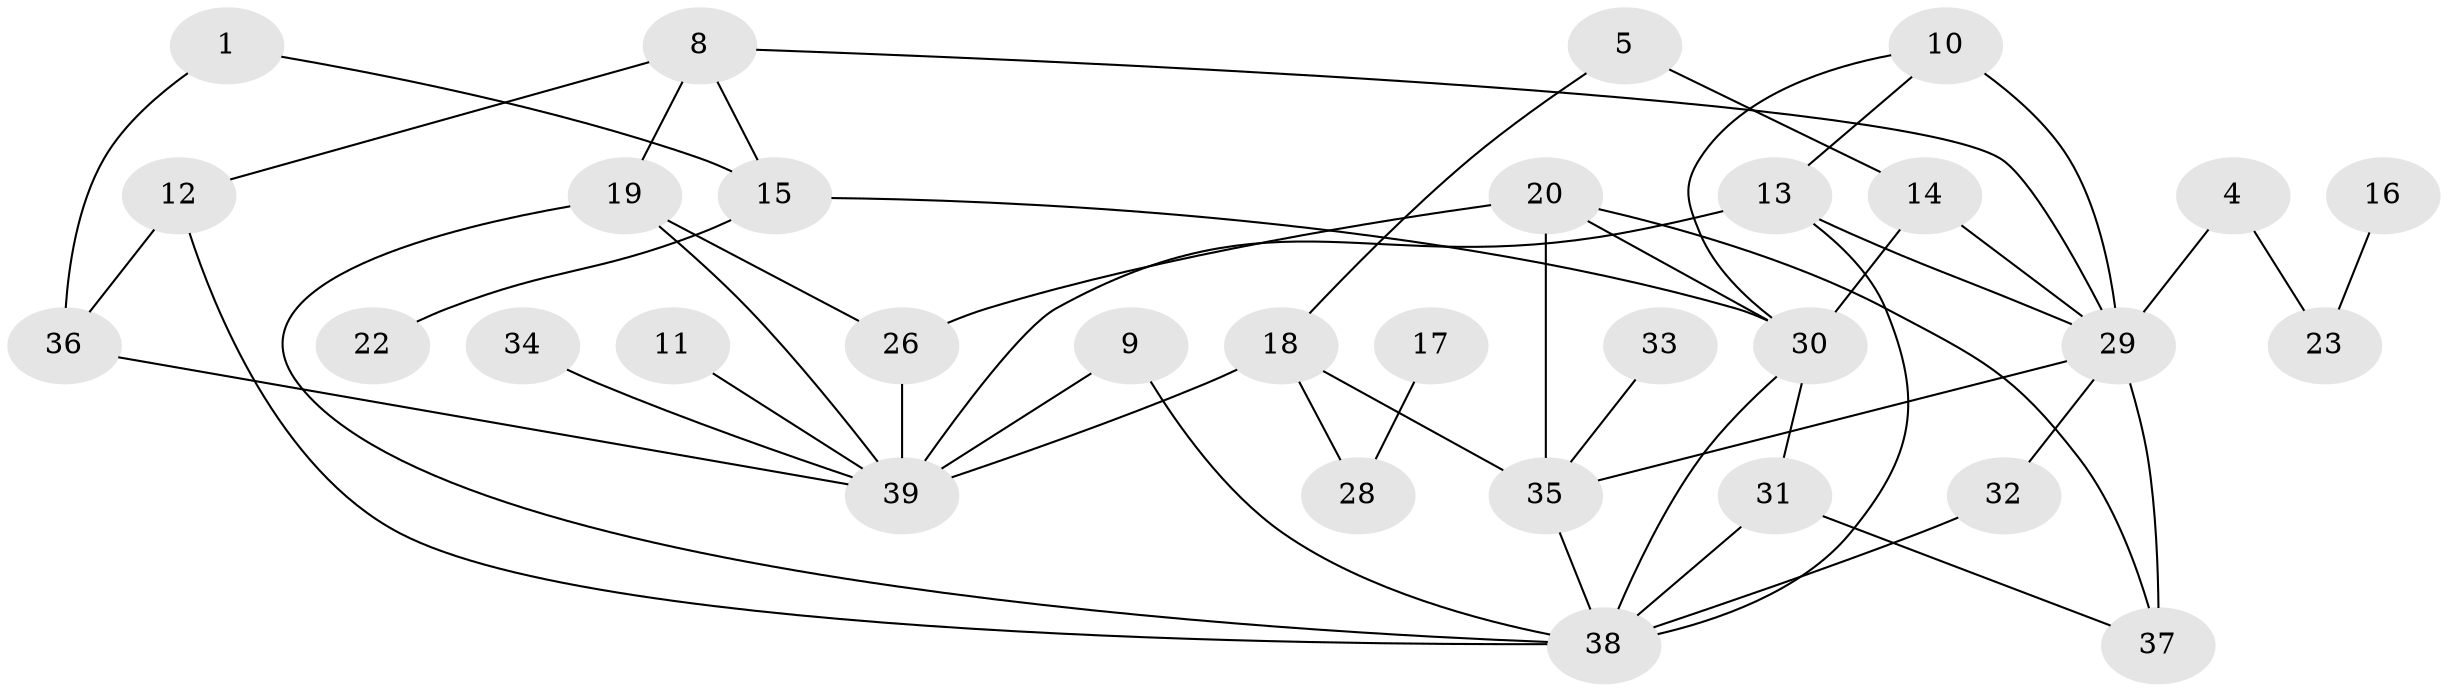 // original degree distribution, {1: 0.19480519480519481, 4: 0.14285714285714285, 2: 0.2857142857142857, 5: 0.07792207792207792, 3: 0.18181818181818182, 0: 0.09090909090909091, 7: 0.012987012987012988, 6: 0.012987012987012988}
// Generated by graph-tools (version 1.1) at 2025/25/03/09/25 03:25:16]
// undirected, 31 vertices, 50 edges
graph export_dot {
graph [start="1"]
  node [color=gray90,style=filled];
  1;
  4;
  5;
  8;
  9;
  10;
  11;
  12;
  13;
  14;
  15;
  16;
  17;
  18;
  19;
  20;
  22;
  23;
  26;
  28;
  29;
  30;
  31;
  32;
  33;
  34;
  35;
  36;
  37;
  38;
  39;
  1 -- 15 [weight=1.0];
  1 -- 36 [weight=1.0];
  4 -- 23 [weight=1.0];
  4 -- 29 [weight=1.0];
  5 -- 14 [weight=1.0];
  5 -- 18 [weight=1.0];
  8 -- 12 [weight=1.0];
  8 -- 15 [weight=1.0];
  8 -- 19 [weight=1.0];
  8 -- 29 [weight=1.0];
  9 -- 38 [weight=1.0];
  9 -- 39 [weight=1.0];
  10 -- 13 [weight=1.0];
  10 -- 29 [weight=2.0];
  10 -- 30 [weight=1.0];
  11 -- 39 [weight=1.0];
  12 -- 36 [weight=1.0];
  12 -- 38 [weight=1.0];
  13 -- 29 [weight=1.0];
  13 -- 38 [weight=1.0];
  13 -- 39 [weight=2.0];
  14 -- 29 [weight=1.0];
  14 -- 30 [weight=2.0];
  15 -- 22 [weight=1.0];
  15 -- 30 [weight=1.0];
  16 -- 23 [weight=1.0];
  17 -- 28 [weight=1.0];
  18 -- 28 [weight=1.0];
  18 -- 35 [weight=1.0];
  18 -- 39 [weight=1.0];
  19 -- 26 [weight=1.0];
  19 -- 38 [weight=1.0];
  19 -- 39 [weight=1.0];
  20 -- 26 [weight=1.0];
  20 -- 30 [weight=1.0];
  20 -- 35 [weight=1.0];
  20 -- 37 [weight=1.0];
  26 -- 39 [weight=1.0];
  29 -- 32 [weight=1.0];
  29 -- 35 [weight=2.0];
  29 -- 37 [weight=2.0];
  30 -- 31 [weight=1.0];
  30 -- 38 [weight=1.0];
  31 -- 37 [weight=1.0];
  31 -- 38 [weight=1.0];
  32 -- 38 [weight=1.0];
  33 -- 35 [weight=1.0];
  34 -- 39 [weight=1.0];
  35 -- 38 [weight=1.0];
  36 -- 39 [weight=1.0];
}
